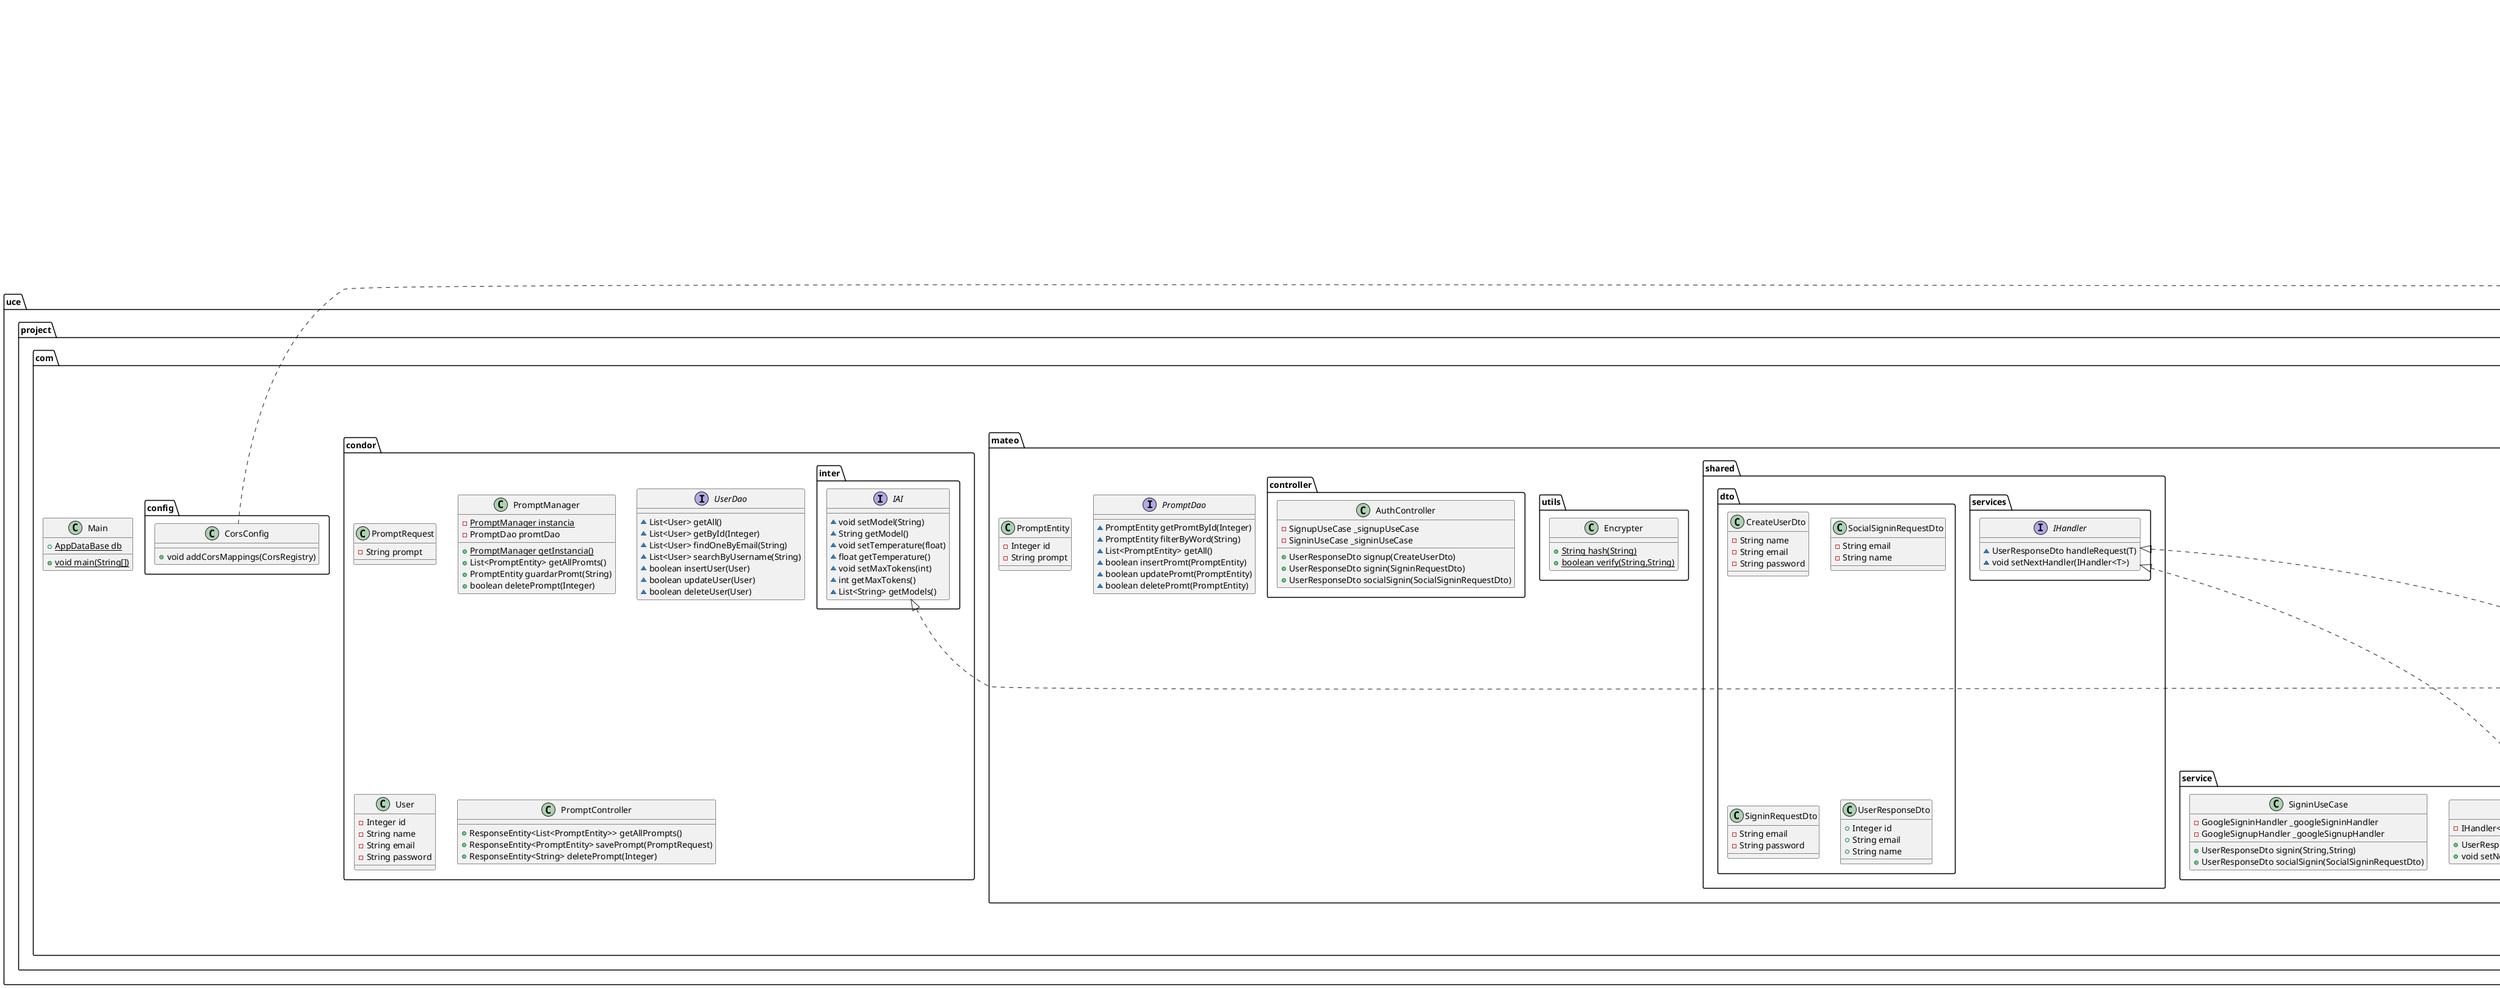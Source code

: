 @startuml
class uce.project.com.cat.proxy.handlers.DaoHandler {
+ Object invoke(Object,Method,Object[])
- Object updateOne(Object,Method,Object[])
- Object deleteOne(Object,Method,Object[])
- Object insertOne(Object,Method,Object[])
- Object getMany(Object,Method,Object[])
}

interface uce.project.com.baraja.IAsk {
~ T ask(String)
~ T ask(String,String)
}

interface uce.project.com.database.AppDataBase {
+ UserDao userDao()
+ SongDao songDao()
+ PromptDao promtDao()
}

class uce.project.com.robin.controllers.BodyCreateSong {
- String prompt
- Integer userId
}

class uce.project.com.mateo.shared.dto.CreateUserDto {
- String name
- String email
- String password
}

interface uce.project.com.mateo.PromptDao {
~ PromptEntity getPromtById(Integer)
~ PromptEntity filterByWord(String)
~ List<PromptEntity> getAll()
~ boolean insertPromt(PromptEntity)
~ boolean updatePromt(PromptEntity)
~ boolean deletePromt(PromptEntity)
}

class uce.project.com.baraja.Song {
- Integer id
- String nombre
- Integer userId
- String genero
- String notasMusicales
}

class uce.project.com.mateo.utils.Encrypter {
+ {static} String hash(String)
+ {static} boolean verify(String,String)
}

interface uce.project.com.cat.anotations.TableActions {
~ {static} String getSql(Class<?>)
+ {static} boolean doesTableExist(Connection,String)
~ {static} boolean dropTable(Connection,String)
}

class uce.project.com.robin.ConfigReader {
- {static} Properties prop
+ {static} void load(String)
+ {static} String get(String)
}


class uce.project.com.cat.types.Varchar {
~ {static} Varchar varchar
+ {static} Varchar get()
+ boolean match(Class<?>)
+ String sqlType()
+ String stringifyType()
}


class uce.project.com.condor.PromptRequest {
- String prompt
}

class uce.project.com.robin.ai.TextToSong {
~ GoogleAIBase aiBase
+ String ask(String)
+ String ask(String,String)
}


class uce.project.com.mateo.shared.dto.SocialSigninRequestDto {
- String email
- String name
}

class uce.project.com.mateo.service.SignupUseCase {
+ UserResponseDto createUser(CreateUserDto)
}

class uce.project.com.mateo.shared.dto.SigninRequestDto {
- String email
- String password
}

class uce.project.com.robin.ai.GoogleAIBase {
- Client client
- String model
- float temperature
- int maxTokens
+ void setModel(String)
+ String getModel()
+ void setTemperature(float)
+ float getTemperature()
+ void setMaxTokens(int)
+ int getMaxTokens()
+ List<String> getModels()
+ Client getClient()
}


class uce.project.com.baraja.SongController {
+ ResponseEntity<List<Song>> getAllSongs()
+ ResponseEntity<String> createSong(PostSongBody)
+ ResponseEntity<String> deleteSong(Integer)
}

class uce.project.com.cat.types.Int {
~ {static} Int dInt
+ {static} Int get()
+ boolean match(Class<?>)
+ String sqlType()
+ String stringifyType()
}


class uce.project.com.baraja.SongRequest {
- Integer userId
- Integer songId
}

class uce.project.com.mateo.shared.dto.UserResponseDto {
+ Integer id
+ String email
+ String name
}

class uce.project.com.Main {
+ {static} AppDataBase db
+ {static} void main(String[])
}


class uce.project.com.mateo.service.GoogleSignupHandler {
- IHandler<SocialSigninRequestDto> nextHandler
+ UserResponseDto handleRequest(SocialSigninRequestDto)
+ void setNextHandler(IHandler<SocialSigninRequestDto>)
}


interface uce.project.com.condor.inter.IAI {
~ void setModel(String)
~ String getModel()
~ void setTemperature(float)
~ float getTemperature()
~ void setMaxTokens(int)
~ int getMaxTokens()
~ List<String> getModels()
}

class uce.project.com.cat.types.SqlTypes {
+ {static} IDataType get(Class<?>)
}

class uce.project.com.condor.PromptManager {
- {static} PromptManager instancia
- PromptDao promtDao
+ {static} PromptManager getInstancia()
+ List<PromptEntity> getAllPromts()
+ PromptEntity guardarPromt(String)
+ boolean deletePrompt(Integer)
}


interface uce.project.com.condor.UserDao {
~ List<User> getAll()
~ List<User> getById(Integer)
~ List<User> findOneByEmail(String)
~ List<User> searchByUsername(String)
~ boolean insertUser(User)
~ boolean updateUser(User)
~ boolean deleteUser(User)
}

class uce.project.com.baraja.SongManager {
- {static} SongManager instancia
- SongDao songDao
+ {static} SongManager getInstancia()
+ List<Song> getAllSongs()
+ boolean eliminarSong(Integer)
}


class uce.project.com.condor.User {
- Integer id
- String name
- String email
- String password
}

class uce.project.com.mateo.service.GoogleSigninHandler {
- IHandler<SocialSigninRequestDto> nextHandler
+ UserResponseDto handleRequest(SocialSigninRequestDto)
+ void setNextHandler(IHandler<SocialSigninRequestDto>)
}


class uce.project.com.cat.proxy.handlers.AppDatabaseHandler {
+ Object invoke(Object,Method,Object[])
}

class uce.project.com.condor.PromptController {
+ ResponseEntity<List<PromptEntity>> getAllPrompts()
+ ResponseEntity<PromptEntity> savePrompt(PromptRequest)
+ ResponseEntity<String> deletePrompt(Integer)
}

class uce.project.com.mateo.PromptEntity {
- Integer id
- String prompt
}

interface uce.project.com.cat.types.inter.IDataType {
~ boolean match(Class<?>)
~ String sqlType()
~ String stringifyType()
}

class uce.project.com.cat.utils.JSON {
+ {static} String stringifyEntity(T)
+ {static} String stringify(List<T>)
}

class uce.project.com.config.CorsConfig {
+ void addCorsMappings(CorsRegistry)
}

class uce.project.com.baraja.PostSongBody {
- String prompt
- Integer userId
}

interface uce.project.com.baraja.SongDao {
~ List<Song> getAll()
~ List<Song> getSongByID(Integer)
~ List<Song> getSongsByGender(String)
~ List<Song> filterByName(String)
~ boolean insertSong(Song)
~ boolean updateSong(Song)
~ boolean deleteSong(Song)
}

class uce.project.com.cat.Cat {
+ {static} Connection connection
~ {static} void setConnection(Connection)
+ {static} Connection getConnection()
+ {static} T buildDataBase(Class<T>,Connection,boolean)
}


class uce.project.com.mateo.service.SigninUseCase {
- GoogleSigninHandler _googleSigninHandler
- GoogleSignupHandler _googleSignupHandler
+ UserResponseDto signin(String,String)
+ UserResponseDto socialSignin(SocialSigninRequestDto)
}


class uce.project.com.cat.SqlColumnInfo {
- IDataType type
- String columnName
- boolean isPrimaryKey
- boolean autoIncrement
- String params
~ IDataType type
~ String columnName
~ boolean isPrimaryKey
~ boolean autoIncrement
~ String params
+ {static} Builder builder()
+ Builder type(IDataType)
+ Builder params(String)
+ Builder columnName(String)
+ Builder isPrimaryKey(boolean)
+ SqlColumnInfo build()
+ Builder autoIncrement(boolean)
+ IDataType type()
+ boolean isPrimaryKey()
+ String columnName()
+ String params()
+ boolean autoIncrement()
}


class uce.project.com.cat.SqlColumnInfo$Builder {
~ IDataType type
~ String columnName
~ boolean isPrimaryKey
~ boolean autoIncrement
~ String params
+ Builder type(IDataType)
+ Builder params(String)
+ Builder columnName(String)
+ Builder isPrimaryKey(boolean)
+ SqlColumnInfo build()
+ Builder autoIncrement(boolean)
}


class uce.project.com.mateo.controller.AuthController {
- SignupUseCase _signupUseCase
- SigninUseCase _signinUseCase
+ UserResponseDto signup(CreateUserDto)
+ UserResponseDto signin(SigninRequestDto)
+ UserResponseDto socialSignin(SocialSigninRequestDto)
}


class uce.project.com.robin.controllers.CreateSongController {
}
class uce.project.com.cat.types.Bool {
- {static} Bool dBool
+ {static} Bool get()
+ boolean match(Class<?>)
+ String stringifyType()
+ String sqlType()
}


interface uce.project.com.mateo.shared.services.IHandler {
~ UserResponseDto handleRequest(T)
~ void setNextHandler(IHandler<T>)
}



uce.project.com.cat.proxy.handlers.InvocationHandler <|.. uce.project.com.cat.proxy.handlers.DaoHandler
uce.project.com.cat.types.inter.IDataType <|.. uce.project.com.cat.types.Varchar
uce.project.com.baraja.IAsk <|.. uce.project.com.robin.ai.TextToSong
uce.project.com.condor.inter.IAI <|.. uce.project.com.robin.ai.GoogleAIBase
uce.project.com.cat.types.inter.IDataType <|.. uce.project.com.cat.types.Int
uce.project.com.mateo.shared.services.IHandler <|.. uce.project.com.mateo.service.GoogleSignupHandler
uce.project.com.mateo.shared.services.IHandler <|.. uce.project.com.mateo.service.GoogleSigninHandler
java.lang.reflect.InvocationHandler <|.. uce.project.com.cat.proxy.handlers.AppDatabaseHandler
org.springframework.web.servlet.config.annotation.WebMvcConfigurer <|.. uce.project.com.config.CorsConfig
uce.project.com.cat.SqlColumnInfo +.. uce.project.com.cat.SqlColumnInfo$Builder
uce.project.com.cat.types.inter.IDataType <|.. uce.project.com.cat.types.Bool
@enduml